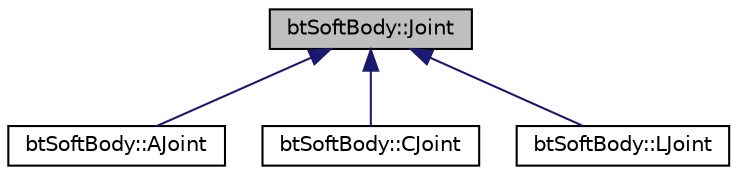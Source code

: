 digraph "btSoftBody::Joint"
{
  edge [fontname="Helvetica",fontsize="10",labelfontname="Helvetica",labelfontsize="10"];
  node [fontname="Helvetica",fontsize="10",shape=record];
  Node1 [label="btSoftBody::Joint",height=0.2,width=0.4,color="black", fillcolor="grey75", style="filled", fontcolor="black"];
  Node1 -> Node2 [dir="back",color="midnightblue",fontsize="10",style="solid",fontname="Helvetica"];
  Node2 [label="btSoftBody::AJoint",height=0.2,width=0.4,color="black", fillcolor="white", style="filled",URL="$structbt_soft_body_1_1_a_joint.html"];
  Node1 -> Node3 [dir="back",color="midnightblue",fontsize="10",style="solid",fontname="Helvetica"];
  Node3 [label="btSoftBody::CJoint",height=0.2,width=0.4,color="black", fillcolor="white", style="filled",URL="$structbt_soft_body_1_1_c_joint.html"];
  Node1 -> Node4 [dir="back",color="midnightblue",fontsize="10",style="solid",fontname="Helvetica"];
  Node4 [label="btSoftBody::LJoint",height=0.2,width=0.4,color="black", fillcolor="white", style="filled",URL="$structbt_soft_body_1_1_l_joint.html"];
}
